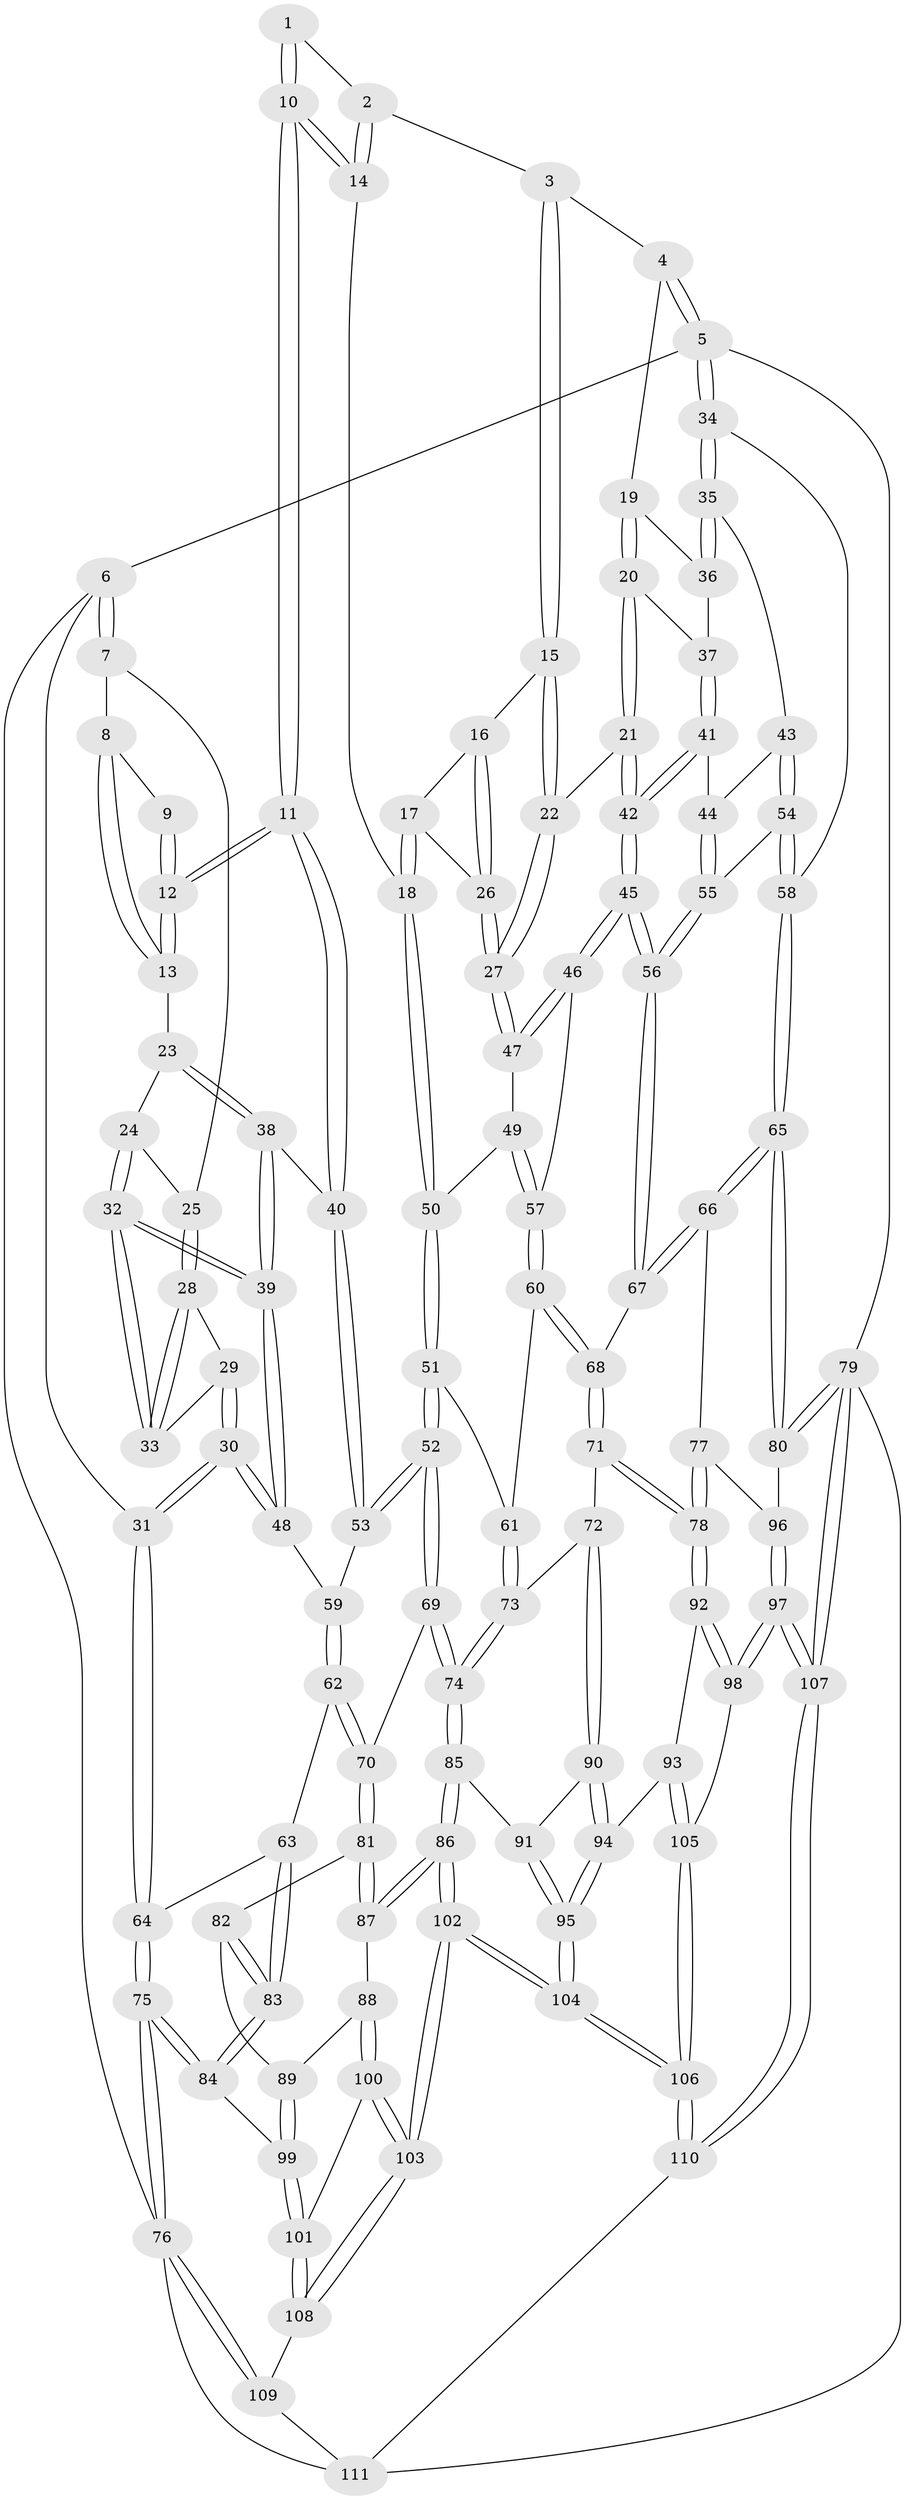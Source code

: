 // Generated by graph-tools (version 1.1) at 2025/51/03/09/25 03:51:08]
// undirected, 111 vertices, 274 edges
graph export_dot {
graph [start="1"]
  node [color=gray90,style=filled];
  1 [pos="+0.4077761550665311+0"];
  2 [pos="+0.5756501142695013+0"];
  3 [pos="+0.5822861672785244+0"];
  4 [pos="+0.8528100258490869+0"];
  5 [pos="+1+0"];
  6 [pos="+0+0"];
  7 [pos="+0.08517341556794485+0"];
  8 [pos="+0.30092435308856297+0"];
  9 [pos="+0.34675346006521146+0"];
  10 [pos="+0.4119645913615072+0.1321311553367925"];
  11 [pos="+0.4052046936575477+0.13790721069328693"];
  12 [pos="+0.3798261879862649+0.11512635206450968"];
  13 [pos="+0.31298112837212166+0.06952628981456313"];
  14 [pos="+0.4679888767925094+0.10414667991272056"];
  15 [pos="+0.599867536945914+0"];
  16 [pos="+0.6017332438622133+0"];
  17 [pos="+0.5809863776259445+0.12025132820890254"];
  18 [pos="+0.5740860286826196+0.12536386548604098"];
  19 [pos="+0.8416520364616079+0.008533599626574588"];
  20 [pos="+0.8074490063527716+0.06485682408391809"];
  21 [pos="+0.7879936395448902+0.08755158543334454"];
  22 [pos="+0.7345265677321188+0.10478620213627882"];
  23 [pos="+0.24715818363848258+0.089299198275712"];
  24 [pos="+0.1622745906291554+0.0007802319260249477"];
  25 [pos="+0.14430807857132516+0"];
  26 [pos="+0.6840947891299815+0.12747780167551492"];
  27 [pos="+0.7008191202868784+0.1329018390725632"];
  28 [pos="+0.10805198075546756+0.05408782037136849"];
  29 [pos="+0.06775154140489151+0.100491092355785"];
  30 [pos="+0+0.22824853312230323"];
  31 [pos="+0+0.2348238181888953"];
  32 [pos="+0.1648448910524279+0.20177954940546833"];
  33 [pos="+0.1318556852115661+0.14687675055586485"];
  34 [pos="+1+0.1005478519927806"];
  35 [pos="+1+0.13215631462243826"];
  36 [pos="+0.9254217267740293+0.08018205995932601"];
  37 [pos="+0.8864897062819233+0.14373311988805615"];
  38 [pos="+0.23159089424730855+0.148554119324142"];
  39 [pos="+0.17049252774028983+0.22037317664934844"];
  40 [pos="+0.39804164001747244+0.1718470943378283"];
  41 [pos="+0.8884907424666214+0.1959356057186893"];
  42 [pos="+0.8465375506571069+0.22329013480861232"];
  43 [pos="+0.9813663168994172+0.17508614627004024"];
  44 [pos="+0.9651842040706698+0.18343488549176018"];
  45 [pos="+0.811972224205143+0.30005551116037094"];
  46 [pos="+0.7978700757498475+0.29753649039622265"];
  47 [pos="+0.702566237606558+0.17142965330127696"];
  48 [pos="+0.16788277158638348+0.23023759124081408"];
  49 [pos="+0.6443037833695966+0.22515797918136224"];
  50 [pos="+0.5681331191654662+0.2425142871693689"];
  51 [pos="+0.5005715868532138+0.341445757999193"];
  52 [pos="+0.4236324251713953+0.3492988786243457"];
  53 [pos="+0.40302229855100025+0.3174865396799718"];
  54 [pos="+0.9756232387150844+0.3226660947492935"];
  55 [pos="+0.9353928708685643+0.323134699413437"];
  56 [pos="+0.8516254778029742+0.3485339661192638"];
  57 [pos="+0.7185615478233691+0.3210609601329411"];
  58 [pos="+1+0.34088528222742487"];
  59 [pos="+0.18060493204857367+0.24756339428898544"];
  60 [pos="+0.6362734396370161+0.3724636887037025"];
  61 [pos="+0.5416398020212144+0.36011310329199614"];
  62 [pos="+0.1318622673930388+0.46172608506425233"];
  63 [pos="+0.07436943559856678+0.46319155773879367"];
  64 [pos="+0+0.38709354722314476"];
  65 [pos="+1+0.5250358238521399"];
  66 [pos="+0.9239217154934322+0.5008430687592484"];
  67 [pos="+0.8549734263406699+0.4104250635431022"];
  68 [pos="+0.7149491482528548+0.49589996341506715"];
  69 [pos="+0.35919777882714016+0.49296668779137226"];
  70 [pos="+0.22778903533010247+0.515399772895773"];
  71 [pos="+0.6903110589312349+0.5942231605892936"];
  72 [pos="+0.6865779737508177+0.5951736578929054"];
  73 [pos="+0.6124715251871036+0.570696089126612"];
  74 [pos="+0.4209116795443656+0.5945098923688543"];
  75 [pos="+0+0.7363015922485936"];
  76 [pos="+0+1"];
  77 [pos="+0.8413742779886325+0.6301466409134112"];
  78 [pos="+0.8002602294013905+0.6549428837046916"];
  79 [pos="+1+1"];
  80 [pos="+1+0.5887169460299277"];
  81 [pos="+0.20643645065205773+0.5771523127878662"];
  82 [pos="+0.20208257321048323+0.5868962664669016"];
  83 [pos="+0.04105112829721931+0.6713870687232941"];
  84 [pos="+0.006763411605303453+0.7207000180887737"];
  85 [pos="+0.42218213175677005+0.6406585460770919"];
  86 [pos="+0.4107297100198678+0.6870391621323235"];
  87 [pos="+0.30285837829741497+0.7091457542647537"];
  88 [pos="+0.27079866712316314+0.7224407828077607"];
  89 [pos="+0.19793210519067453+0.6858170423012994"];
  90 [pos="+0.6463408416354116+0.6607132774562657"];
  91 [pos="+0.5244139986018578+0.6798085692163303"];
  92 [pos="+0.8093988052190995+0.7772015815500403"];
  93 [pos="+0.636387084586738+0.7715797676695515"];
  94 [pos="+0.6120429344396505+0.7648912994833007"];
  95 [pos="+0.6116153475971039+0.7651636639960133"];
  96 [pos="+0.9496817975857325+0.6689536525898832"];
  97 [pos="+0.9597110879131809+0.9272469536351184"];
  98 [pos="+0.8329825145995091+0.8314373418839115"];
  99 [pos="+0.1176371483254094+0.7840919026148985"];
  100 [pos="+0.25940133820575595+0.7803764682904464"];
  101 [pos="+0.1345223352225702+0.8156090188690405"];
  102 [pos="+0.444508238497834+0.9122323406873593"];
  103 [pos="+0.4095990611351671+0.8983218414850266"];
  104 [pos="+0.4609946611262351+0.937323096387051"];
  105 [pos="+0.7140572885238716+0.8826453434702095"];
  106 [pos="+0.4843245407720129+1"];
  107 [pos="+1+1"];
  108 [pos="+0.14038052122011685+0.8595117828108584"];
  109 [pos="+0.13255397973931546+0.883849948032744"];
  110 [pos="+0.48263572162263135+1"];
  111 [pos="+0.32183909065873806+1"];
  1 -- 2;
  1 -- 10;
  1 -- 10;
  2 -- 3;
  2 -- 14;
  2 -- 14;
  3 -- 4;
  3 -- 15;
  3 -- 15;
  4 -- 5;
  4 -- 5;
  4 -- 19;
  5 -- 6;
  5 -- 34;
  5 -- 34;
  5 -- 79;
  6 -- 7;
  6 -- 7;
  6 -- 31;
  6 -- 76;
  7 -- 8;
  7 -- 25;
  8 -- 9;
  8 -- 13;
  8 -- 13;
  9 -- 12;
  9 -- 12;
  10 -- 11;
  10 -- 11;
  10 -- 14;
  10 -- 14;
  11 -- 12;
  11 -- 12;
  11 -- 40;
  11 -- 40;
  12 -- 13;
  12 -- 13;
  13 -- 23;
  14 -- 18;
  15 -- 16;
  15 -- 22;
  15 -- 22;
  16 -- 17;
  16 -- 26;
  16 -- 26;
  17 -- 18;
  17 -- 18;
  17 -- 26;
  18 -- 50;
  18 -- 50;
  19 -- 20;
  19 -- 20;
  19 -- 36;
  20 -- 21;
  20 -- 21;
  20 -- 37;
  21 -- 22;
  21 -- 42;
  21 -- 42;
  22 -- 27;
  22 -- 27;
  23 -- 24;
  23 -- 38;
  23 -- 38;
  24 -- 25;
  24 -- 32;
  24 -- 32;
  25 -- 28;
  25 -- 28;
  26 -- 27;
  26 -- 27;
  27 -- 47;
  27 -- 47;
  28 -- 29;
  28 -- 33;
  28 -- 33;
  29 -- 30;
  29 -- 30;
  29 -- 33;
  30 -- 31;
  30 -- 31;
  30 -- 48;
  30 -- 48;
  31 -- 64;
  31 -- 64;
  32 -- 33;
  32 -- 33;
  32 -- 39;
  32 -- 39;
  34 -- 35;
  34 -- 35;
  34 -- 58;
  35 -- 36;
  35 -- 36;
  35 -- 43;
  36 -- 37;
  37 -- 41;
  37 -- 41;
  38 -- 39;
  38 -- 39;
  38 -- 40;
  39 -- 48;
  39 -- 48;
  40 -- 53;
  40 -- 53;
  41 -- 42;
  41 -- 42;
  41 -- 44;
  42 -- 45;
  42 -- 45;
  43 -- 44;
  43 -- 54;
  43 -- 54;
  44 -- 55;
  44 -- 55;
  45 -- 46;
  45 -- 46;
  45 -- 56;
  45 -- 56;
  46 -- 47;
  46 -- 47;
  46 -- 57;
  47 -- 49;
  48 -- 59;
  49 -- 50;
  49 -- 57;
  49 -- 57;
  50 -- 51;
  50 -- 51;
  51 -- 52;
  51 -- 52;
  51 -- 61;
  52 -- 53;
  52 -- 53;
  52 -- 69;
  52 -- 69;
  53 -- 59;
  54 -- 55;
  54 -- 58;
  54 -- 58;
  55 -- 56;
  55 -- 56;
  56 -- 67;
  56 -- 67;
  57 -- 60;
  57 -- 60;
  58 -- 65;
  58 -- 65;
  59 -- 62;
  59 -- 62;
  60 -- 61;
  60 -- 68;
  60 -- 68;
  61 -- 73;
  61 -- 73;
  62 -- 63;
  62 -- 70;
  62 -- 70;
  63 -- 64;
  63 -- 83;
  63 -- 83;
  64 -- 75;
  64 -- 75;
  65 -- 66;
  65 -- 66;
  65 -- 80;
  65 -- 80;
  66 -- 67;
  66 -- 67;
  66 -- 77;
  67 -- 68;
  68 -- 71;
  68 -- 71;
  69 -- 70;
  69 -- 74;
  69 -- 74;
  70 -- 81;
  70 -- 81;
  71 -- 72;
  71 -- 78;
  71 -- 78;
  72 -- 73;
  72 -- 90;
  72 -- 90;
  73 -- 74;
  73 -- 74;
  74 -- 85;
  74 -- 85;
  75 -- 76;
  75 -- 76;
  75 -- 84;
  75 -- 84;
  76 -- 109;
  76 -- 109;
  76 -- 111;
  77 -- 78;
  77 -- 78;
  77 -- 96;
  78 -- 92;
  78 -- 92;
  79 -- 80;
  79 -- 80;
  79 -- 107;
  79 -- 107;
  79 -- 111;
  80 -- 96;
  81 -- 82;
  81 -- 87;
  81 -- 87;
  82 -- 83;
  82 -- 83;
  82 -- 89;
  83 -- 84;
  83 -- 84;
  84 -- 99;
  85 -- 86;
  85 -- 86;
  85 -- 91;
  86 -- 87;
  86 -- 87;
  86 -- 102;
  86 -- 102;
  87 -- 88;
  88 -- 89;
  88 -- 100;
  88 -- 100;
  89 -- 99;
  89 -- 99;
  90 -- 91;
  90 -- 94;
  90 -- 94;
  91 -- 95;
  91 -- 95;
  92 -- 93;
  92 -- 98;
  92 -- 98;
  93 -- 94;
  93 -- 105;
  93 -- 105;
  94 -- 95;
  94 -- 95;
  95 -- 104;
  95 -- 104;
  96 -- 97;
  96 -- 97;
  97 -- 98;
  97 -- 98;
  97 -- 107;
  97 -- 107;
  98 -- 105;
  99 -- 101;
  99 -- 101;
  100 -- 101;
  100 -- 103;
  100 -- 103;
  101 -- 108;
  101 -- 108;
  102 -- 103;
  102 -- 103;
  102 -- 104;
  102 -- 104;
  103 -- 108;
  103 -- 108;
  104 -- 106;
  104 -- 106;
  105 -- 106;
  105 -- 106;
  106 -- 110;
  106 -- 110;
  107 -- 110;
  107 -- 110;
  108 -- 109;
  109 -- 111;
  110 -- 111;
}
